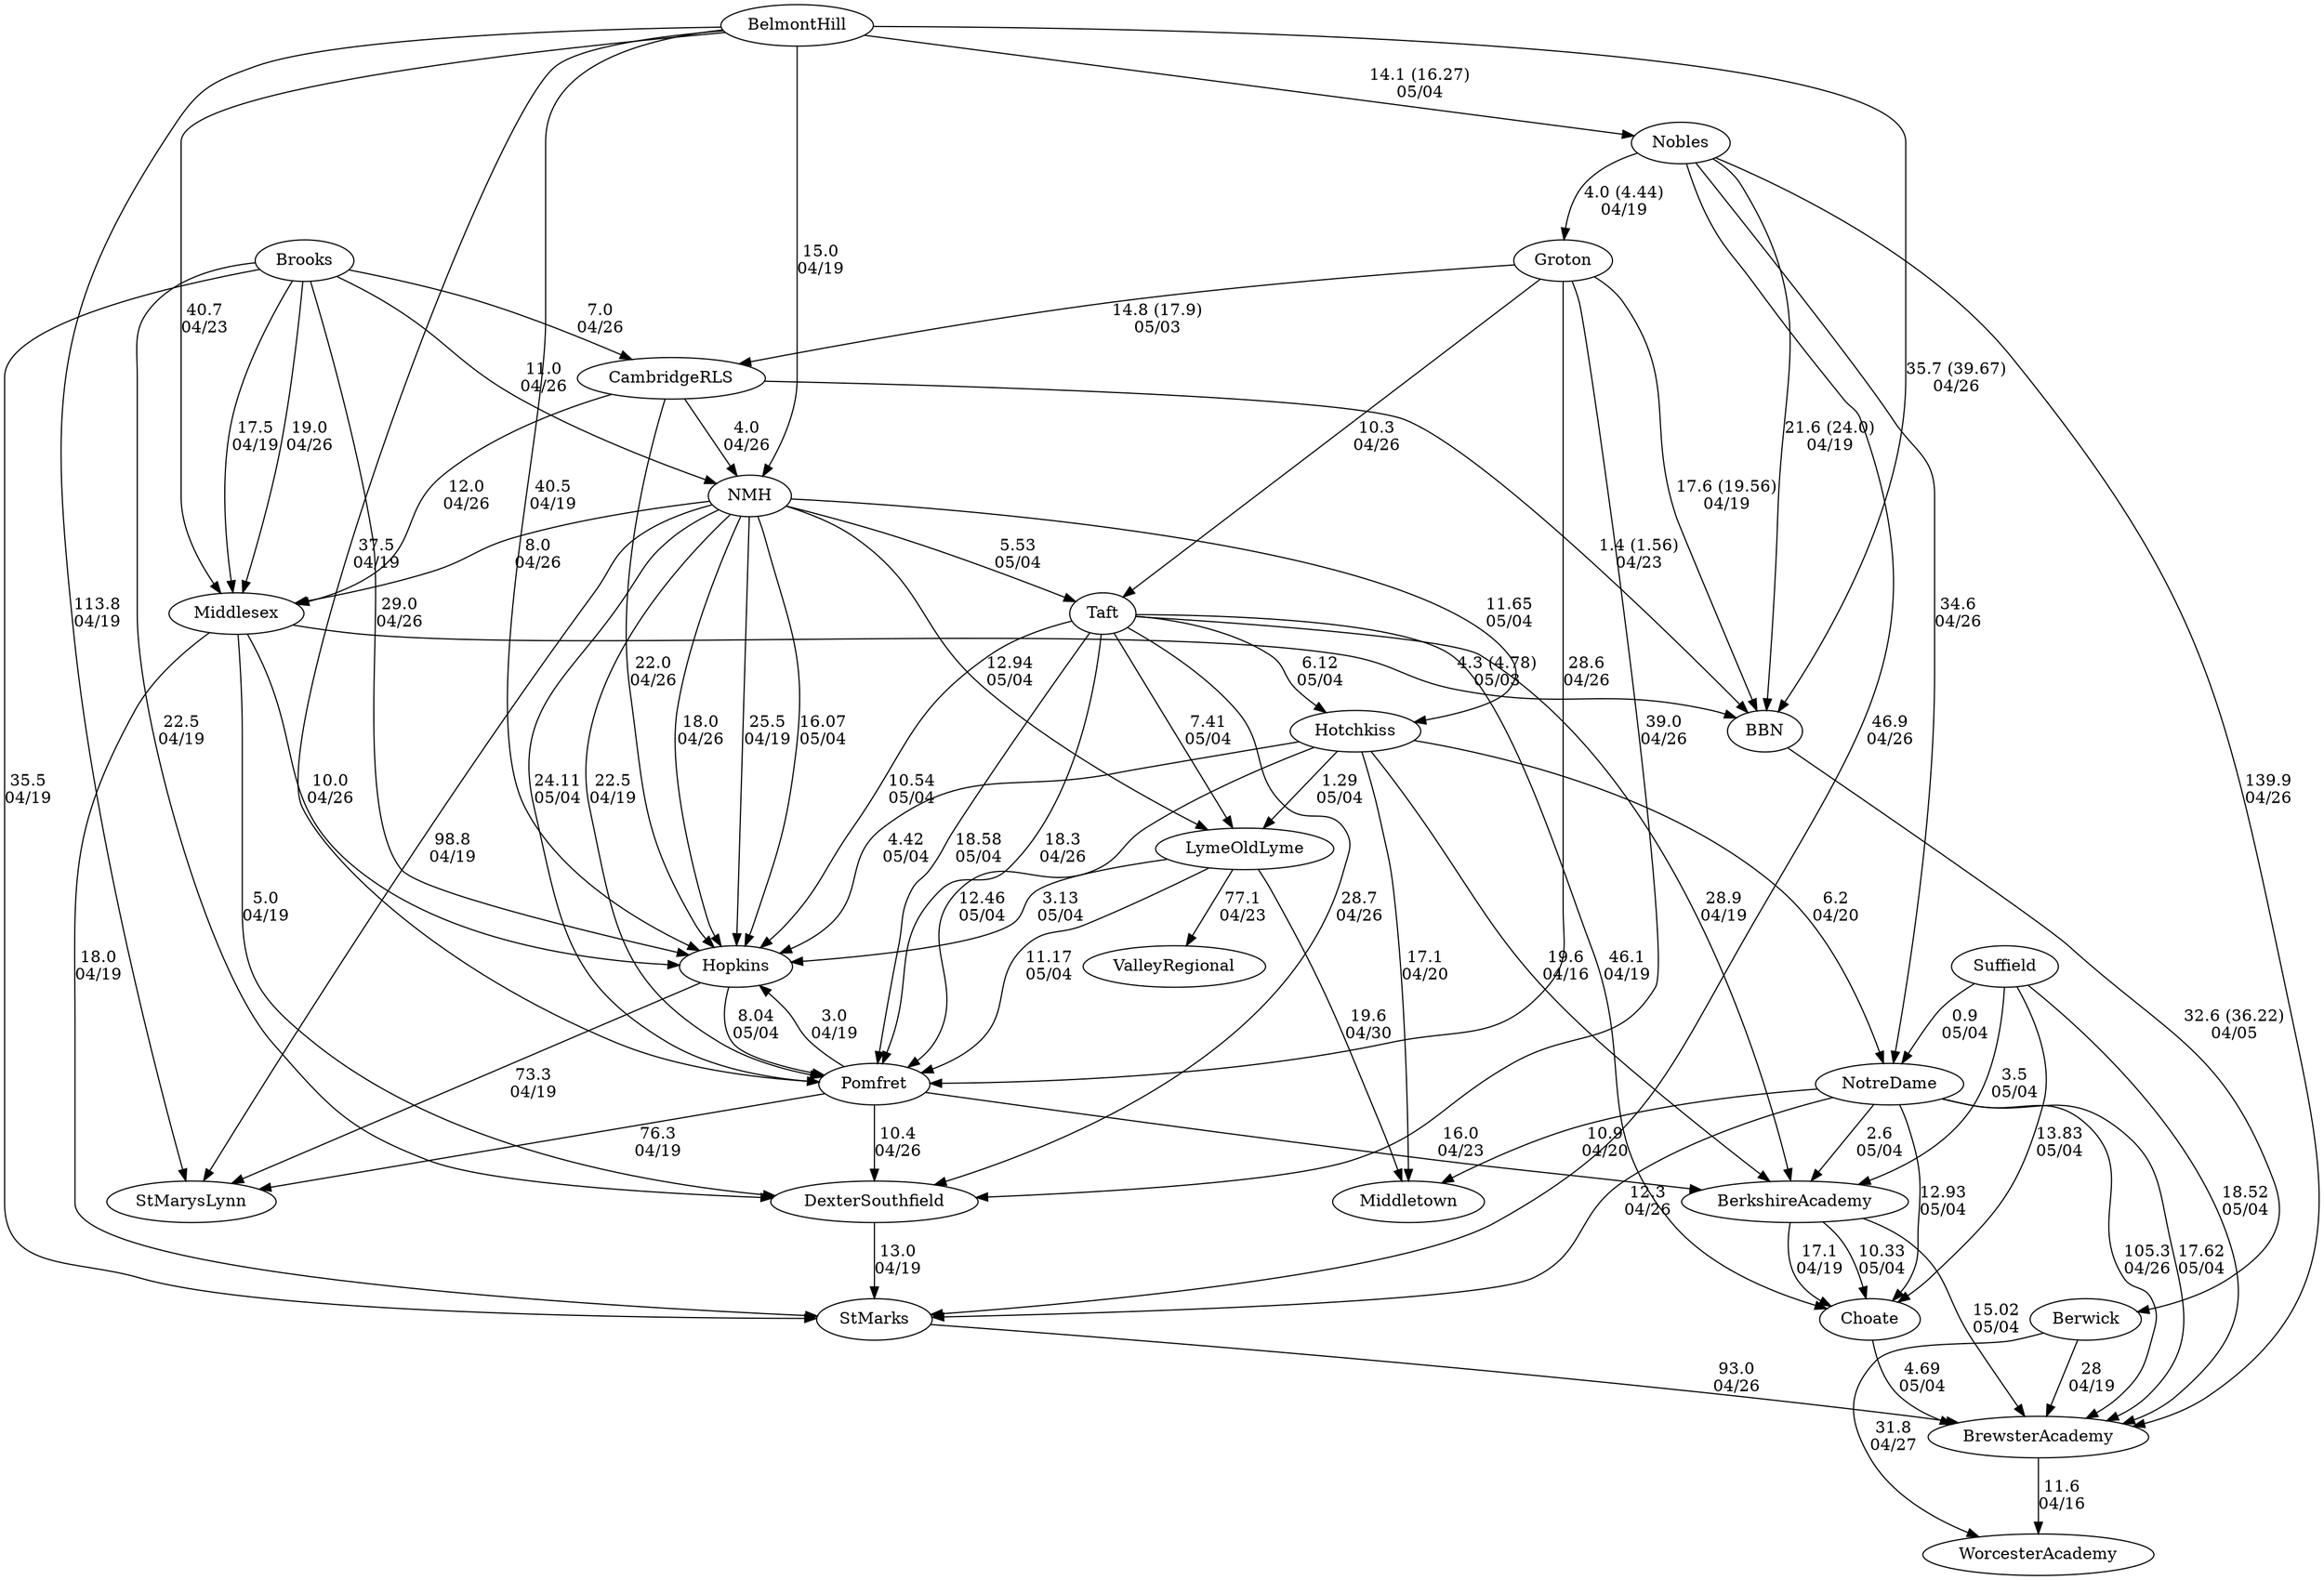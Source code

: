 digraph boys2fours {BrewsterAcademy [URL="boys2foursBrewsterAcademy.html"];Brooks [URL="boys2foursBrooks.html"];BBN [URL="boys2foursBBN.html"];StMarks [URL="boys2foursStMarks.html"];Groton [URL="boys2foursGroton.html"];CambridgeRLS [URL="boys2foursCambridgeRLS.html"];NotreDame [URL="boys2foursNotreDame.html"];Hopkins [URL="boys2foursHopkins.html"];WorcesterAcademy [URL="boys2foursWorcesterAcademy.html"];NMH [URL="boys2foursNMH.html"];DexterSouthfield [URL="boys2foursDexterSouthfield.html"];Taft [URL="boys2foursTaft.html"];Pomfret [URL="boys2foursPomfret.html"];StMarysLynn [URL="boys2foursStMarysLynn.html"];ValleyRegional [URL="boys2foursValleyRegional.html"];Nobles [URL="boys2foursNobles.html"];Middletown [URL="boys2foursMiddletown.html"];Choate [URL="boys2foursChoate.html"];Suffield [URL="boys2foursSuffield.html"];BerkshireAcademy [URL="boys2foursBerkshireAcademy.html"];Hotchkiss [URL="boys2foursHotchkiss.html"];BelmontHill [URL="boys2foursBelmontHill.html"];Middlesex [URL="boys2foursMiddlesex.html"];Berwick [URL="boys2foursBerwick.html"];LymeOldLyme [URL="boys2foursLymeOldLyme.html"];BelmontHill -> Nobles[label="14.1 (16.27)
05/04", weight="86", tooltip="NEIRA Boys Fours, Belmont Hill vs Nobles, The Bassett Cup +			
Distance: 1300m Conditions: Order of racing: 4V4-3V4-2V4-1V4-4V8-6V4-9V4-5V4. Building direct headwind for the first three races, strongest for the 2V4; the wind then lessened and shifted to a cross/cross headwind for the 1V4 and remaining races Comments: Thanks to Nobles for being patient and supportive through yesterday's weather-related postponement and for a great day of racing with our full programs today!
None", URL="https://www.row2k.com/results/resultspage.cfm?UID=96DF6AF2C5DADCD1EB91A4088A314B11&cat=1", random="random"]; 
Brooks -> Middlesex[label="17.5
04/19", weight="83", tooltip="NEIRA Boys & Girls Fours,St. Marks, Brooks, Middlesex, Dexter/Southfield			
Distance: 1500m Conditions: 10-13mph crossing headwind from SSW. Occasional gusts of 20mph in the first half hour of racing. Race order was 4-3-2-1. Comments: D/S 1V caught an over the head crab at 300m to go and had to reset. D/S 2V had steering issue and DNF.
Thank you to all crews who came out to race on Lake Q!
None", URL="https://www.row2k.com/results/resultspage.cfm?UID=2988C5F873833C8F0A00A6D6ED650D95&cat=5", random="random"]; 
Brooks -> DexterSouthfield[label="22.5
04/19", weight="78", tooltip="NEIRA Boys & Girls Fours,St. Marks, Brooks, Middlesex, Dexter/Southfield			
Distance: 1500m Conditions: 10-13mph crossing headwind from SSW. Occasional gusts of 20mph in the first half hour of racing. Race order was 4-3-2-1. Comments: D/S 1V caught an over the head crab at 300m to go and had to reset. D/S 2V had steering issue and DNF.
Thank you to all crews who came out to race on Lake Q!
None", URL="https://www.row2k.com/results/resultspage.cfm?UID=2988C5F873833C8F0A00A6D6ED650D95&cat=5", random="random"]; 
Brooks -> StMarks[label="35.5
04/19", weight="65", tooltip="NEIRA Boys & Girls Fours,St. Marks, Brooks, Middlesex, Dexter/Southfield			
Distance: 1500m Conditions: 10-13mph crossing headwind from SSW. Occasional gusts of 20mph in the first half hour of racing. Race order was 4-3-2-1. Comments: D/S 1V caught an over the head crab at 300m to go and had to reset. D/S 2V had steering issue and DNF.
Thank you to all crews who came out to race on Lake Q!
None", URL="https://www.row2k.com/results/resultspage.cfm?UID=2988C5F873833C8F0A00A6D6ED650D95&cat=5", random="random"]; 
Middlesex -> DexterSouthfield[label="5.0
04/19", weight="95", tooltip="NEIRA Boys & Girls Fours,St. Marks, Brooks, Middlesex, Dexter/Southfield			
Distance: 1500m Conditions: 10-13mph crossing headwind from SSW. Occasional gusts of 20mph in the first half hour of racing. Race order was 4-3-2-1. Comments: D/S 1V caught an over the head crab at 300m to go and had to reset. D/S 2V had steering issue and DNF.
Thank you to all crews who came out to race on Lake Q!
None", URL="https://www.row2k.com/results/resultspage.cfm?UID=2988C5F873833C8F0A00A6D6ED650D95&cat=5", random="random"]; 
Middlesex -> StMarks[label="18.0
04/19", weight="82", tooltip="NEIRA Boys & Girls Fours,St. Marks, Brooks, Middlesex, Dexter/Southfield			
Distance: 1500m Conditions: 10-13mph crossing headwind from SSW. Occasional gusts of 20mph in the first half hour of racing. Race order was 4-3-2-1. Comments: D/S 1V caught an over the head crab at 300m to go and had to reset. D/S 2V had steering issue and DNF.
Thank you to all crews who came out to race on Lake Q!
None", URL="https://www.row2k.com/results/resultspage.cfm?UID=2988C5F873833C8F0A00A6D6ED650D95&cat=5", random="random"]; 
DexterSouthfield -> StMarks[label="13.0
04/19", weight="87", tooltip="NEIRA Boys & Girls Fours,St. Marks, Brooks, Middlesex, Dexter/Southfield			
Distance: 1500m Conditions: 10-13mph crossing headwind from SSW. Occasional gusts of 20mph in the first half hour of racing. Race order was 4-3-2-1. Comments: D/S 1V caught an over the head crab at 300m to go and had to reset. D/S 2V had steering issue and DNF.
Thank you to all crews who came out to race on Lake Q!
None", URL="https://www.row2k.com/results/resultspage.cfm?UID=2988C5F873833C8F0A00A6D6ED650D95&cat=5", random="random"]; 
BBN -> Berwick[label="32.6 (36.22)
04/05", weight="68", tooltip="NEIRA Boys & Girls Fours,BB&N vs. Berwick Academy			
Distance: 1350 Conditions: Overall very good conditions and flat water. Very slight cross wind but consistent for all races. Thanks to Berwick for making the trip!
None", URL="https://www.row2k.com/results/resultspage.cfm?UID=CE456225129ACDB361E1BEAB29CB57A4&cat=5", random="random"]; 
Nobles -> Groton[label="4.0 (4.44)
04/19", weight="96", tooltip="NEIRA Boys & Girls Fours,BB&N, Nobles and Groton			
Distance: 1350 Conditions: Moderate crosswind at the start growing stronger throughout the course. Comments: 5th and 6th boats often started 1-2 lengths ahead of the line. The 7th and 8th boats raced on the JV course between Northeastern and Eliot Bridge. Boys 7th/8th boats combined into an 8. Thank to Nobles and Groton for making the trip! 
Boys 7th/8th - Nobles 2:49, BB&N 3:05
Girls 8th - BB&N 3:11, Nobles 3:17
Girls 7th - 3:24.32, BB&N 3:32.06
None", URL="https://www.row2k.com/results/resultspage.cfm?UID=74320C9FA98FF40EF58ED5364AA5D062&cat=5", random="random"]; 
Nobles -> BBN[label="21.6 (24.0)
04/19", weight="79", tooltip="NEIRA Boys & Girls Fours,BB&N, Nobles and Groton			
Distance: 1350 Conditions: Moderate crosswind at the start growing stronger throughout the course. Comments: 5th and 6th boats often started 1-2 lengths ahead of the line. The 7th and 8th boats raced on the JV course between Northeastern and Eliot Bridge. Boys 7th/8th boats combined into an 8. Thank to Nobles and Groton for making the trip! 
Boys 7th/8th - Nobles 2:49, BB&N 3:05
Girls 8th - BB&N 3:11, Nobles 3:17
Girls 7th - 3:24.32, BB&N 3:32.06
None", URL="https://www.row2k.com/results/resultspage.cfm?UID=74320C9FA98FF40EF58ED5364AA5D062&cat=5", random="random"]; 
Groton -> BBN[label="17.6 (19.56)
04/19", weight="83", tooltip="NEIRA Boys & Girls Fours,BB&N, Nobles and Groton			
Distance: 1350 Conditions: Moderate crosswind at the start growing stronger throughout the course. Comments: 5th and 6th boats often started 1-2 lengths ahead of the line. The 7th and 8th boats raced on the JV course between Northeastern and Eliot Bridge. Boys 7th/8th boats combined into an 8. Thank to Nobles and Groton for making the trip! 
Boys 7th/8th - Nobles 2:49, BB&N 3:05
Girls 8th - BB&N 3:11, Nobles 3:17
Girls 7th - 3:24.32, BB&N 3:32.06
None", URL="https://www.row2k.com/results/resultspage.cfm?UID=74320C9FA98FF40EF58ED5364AA5D062&cat=5", random="random"]; 
Nobles -> NotreDame[label="34.6
04/26", weight="66", tooltip="NEIRA Boys & Girls Fours,St. Marks, Nobles, Brewster, Notre Dame, NCDS			
Distance: 1500m Conditions: Steady 14mph headwind all afternoon, steady chop across whole course. Comments: Great racing today despite the chop and wind. Thank you to all for making the trek to Lake Q.
None", URL="https://www.row2k.com/results/resultspage.cfm?UID=4232F2C9CF0B3800357AF3DC37D5407B&cat=5", random="random"]; 
Nobles -> StMarks[label="46.9
04/26", weight="54", tooltip="NEIRA Boys & Girls Fours,St. Marks, Nobles, Brewster, Notre Dame, NCDS			
Distance: 1500m Conditions: Steady 14mph headwind all afternoon, steady chop across whole course. Comments: Great racing today despite the chop and wind. Thank you to all for making the trek to Lake Q.
None", URL="https://www.row2k.com/results/resultspage.cfm?UID=4232F2C9CF0B3800357AF3DC37D5407B&cat=5", random="random"]; 
Nobles -> BrewsterAcademy[label="139.9
04/26", weight="-39", tooltip="NEIRA Boys & Girls Fours,St. Marks, Nobles, Brewster, Notre Dame, NCDS			
Distance: 1500m Conditions: Steady 14mph headwind all afternoon, steady chop across whole course. Comments: Great racing today despite the chop and wind. Thank you to all for making the trek to Lake Q.
None", URL="https://www.row2k.com/results/resultspage.cfm?UID=4232F2C9CF0B3800357AF3DC37D5407B&cat=5", random="random"]; 
NotreDame -> StMarks[label="12.3
04/26", weight="88", tooltip="NEIRA Boys & Girls Fours,St. Marks, Nobles, Brewster, Notre Dame, NCDS			
Distance: 1500m Conditions: Steady 14mph headwind all afternoon, steady chop across whole course. Comments: Great racing today despite the chop and wind. Thank you to all for making the trek to Lake Q.
None", URL="https://www.row2k.com/results/resultspage.cfm?UID=4232F2C9CF0B3800357AF3DC37D5407B&cat=5", random="random"]; 
NotreDame -> BrewsterAcademy[label="105.3
04/26", weight="-5", tooltip="NEIRA Boys & Girls Fours,St. Marks, Nobles, Brewster, Notre Dame, NCDS			
Distance: 1500m Conditions: Steady 14mph headwind all afternoon, steady chop across whole course. Comments: Great racing today despite the chop and wind. Thank you to all for making the trek to Lake Q.
None", URL="https://www.row2k.com/results/resultspage.cfm?UID=4232F2C9CF0B3800357AF3DC37D5407B&cat=5", random="random"]; 
StMarks -> BrewsterAcademy[label="93.0
04/26", weight="7", tooltip="NEIRA Boys & Girls Fours,St. Marks, Nobles, Brewster, Notre Dame, NCDS			
Distance: 1500m Conditions: Steady 14mph headwind all afternoon, steady chop across whole course. Comments: Great racing today despite the chop and wind. Thank you to all for making the trek to Lake Q.
None", URL="https://www.row2k.com/results/resultspage.cfm?UID=4232F2C9CF0B3800357AF3DC37D5407B&cat=5", random="random"]; 
Berwick -> BrewsterAcademy[label="28
04/19", weight="72", tooltip="NEIRA Boys & Girls Fours,Dublin School, Berwick Academy, Brewster Academy			
Distance: 1400m'ish
None", URL="https://www.row2k.com/results/resultspage.cfm?UID=F633B39B972009BAAE9DBEA29158C86C&cat=5", random="random"]; 
Groton -> CambridgeRLS[label="14.8 (17.9)
05/03", weight="86", tooltip="NEIRA Boys & Girls Fours,CRLS at Groton			
Distance: 1240 m Conditions: A tail wind was significant in the first races, by the time o the first boats, n0 wind at all. Very little current; the river is very low.We finished the last race just before thunder and lightning began. Minimal rain. Comments: Racing order:
G5, B5, G4, B4, G2, B2, G3, B3, G1, B1
Good competition. Good fun.
None", URL="https://www.row2k.com/results/resultspage.cfm?UID=FF45AC48CF863069B998EA93AF28A674&cat=5", random="random"]; 
Taft -> BerkshireAcademy[label="28.9
04/19", weight="72", tooltip="NEIRA Boys & Girls Fours,Berkshire v. Choate & Taft			
Distance: 1500 M Conditions: Warm, partly cloudy. Steady tailwind ~8-12 mph throughout the afternoon; strongest in the latter 1000 M. Comments: In the G2 race, Berkshire stopped before the finish line and drifted across. Thanks to Choate and Taft for traveling to Camp Sloane for our annual early season tilt.
None", URL="https://www.row2k.com/results/resultspage.cfm?UID=9D6EF532608DCE0FFB64EAEAE8781272&cat=5", random="random"]; 
Taft -> Choate[label="46.1
04/19", weight="54", tooltip="NEIRA Boys & Girls Fours,Berkshire v. Choate & Taft			
Distance: 1500 M Conditions: Warm, partly cloudy. Steady tailwind ~8-12 mph throughout the afternoon; strongest in the latter 1000 M. Comments: In the G2 race, Berkshire stopped before the finish line and drifted across. Thanks to Choate and Taft for traveling to Camp Sloane for our annual early season tilt.
None", URL="https://www.row2k.com/results/resultspage.cfm?UID=9D6EF532608DCE0FFB64EAEAE8781272&cat=5", random="random"]; 
BerkshireAcademy -> Choate[label="17.1
04/19", weight="83", tooltip="NEIRA Boys & Girls Fours,Berkshire v. Choate & Taft			
Distance: 1500 M Conditions: Warm, partly cloudy. Steady tailwind ~8-12 mph throughout the afternoon; strongest in the latter 1000 M. Comments: In the G2 race, Berkshire stopped before the finish line and drifted across. Thanks to Choate and Taft for traveling to Camp Sloane for our annual early season tilt.
None", URL="https://www.row2k.com/results/resultspage.cfm?UID=9D6EF532608DCE0FFB64EAEAE8781272&cat=5", random="random"]; 
BelmontHill -> Middlesex[label="40.7
04/23", weight="60", tooltip="NEIRA Boys Fours,Middlesex vs. Belmont Hill			
Distance: 1,500m Conditions: Race order was B4, B3, B2, B1 and conditions were fairly consistent across all races: a moderate crossing head wind at the start that evolved into a sporadic light cross head wind at points throughout the course. A good day for racing all around.
None", URL="https://www.row2k.com/results/resultspage.cfm?UID=8DF855142719E3FD183DEB93A96BFA2A&cat=1", random="random"]; 
Brooks -> CambridgeRLS[label="7.0
04/26", weight="93", tooltip="NEIRA Boys & Girls Fours,Brooks vs. CRLS, Hopkins, Middlesex and NMH			
Distance: 1500 Conditions: Occasional rain and 10-12 mph cross headwind for first 1000 meters with choppy waters; wind and chop diminished in last 500. Conditions improved somewhat for the later races. Race order 5-1-2-3-4 Comments: Girls second boat event was a dead heat for 1st - even the finish line camera was inconclusive. Thanks to all crews for taking a risk on the weather and making the trip to Brooks for a good afternoon of racing. Thanks for the great cooperation of all crews and especially the coxswains in a 5-lane floating start.
None", URL="https://www.row2k.com/results/resultspage.cfm?UID=168B5F55B689601CCC0CC8B65FAE5BAC&cat=5", random="random"]; 
Brooks -> NMH[label="11.0
04/26", weight="89", tooltip="NEIRA Boys & Girls Fours,Brooks vs. CRLS, Hopkins, Middlesex and NMH			
Distance: 1500 Conditions: Occasional rain and 10-12 mph cross headwind for first 1000 meters with choppy waters; wind and chop diminished in last 500. Conditions improved somewhat for the later races. Race order 5-1-2-3-4 Comments: Girls second boat event was a dead heat for 1st - even the finish line camera was inconclusive. Thanks to all crews for taking a risk on the weather and making the trip to Brooks for a good afternoon of racing. Thanks for the great cooperation of all crews and especially the coxswains in a 5-lane floating start.
None", URL="https://www.row2k.com/results/resultspage.cfm?UID=168B5F55B689601CCC0CC8B65FAE5BAC&cat=5", random="random"]; 
Brooks -> Middlesex[label="19.0
04/26", weight="81", tooltip="NEIRA Boys & Girls Fours,Brooks vs. CRLS, Hopkins, Middlesex and NMH			
Distance: 1500 Conditions: Occasional rain and 10-12 mph cross headwind for first 1000 meters with choppy waters; wind and chop diminished in last 500. Conditions improved somewhat for the later races. Race order 5-1-2-3-4 Comments: Girls second boat event was a dead heat for 1st - even the finish line camera was inconclusive. Thanks to all crews for taking a risk on the weather and making the trip to Brooks for a good afternoon of racing. Thanks for the great cooperation of all crews and especially the coxswains in a 5-lane floating start.
None", URL="https://www.row2k.com/results/resultspage.cfm?UID=168B5F55B689601CCC0CC8B65FAE5BAC&cat=5", random="random"]; 
Brooks -> Hopkins[label="29.0
04/26", weight="71", tooltip="NEIRA Boys & Girls Fours,Brooks vs. CRLS, Hopkins, Middlesex and NMH			
Distance: 1500 Conditions: Occasional rain and 10-12 mph cross headwind for first 1000 meters with choppy waters; wind and chop diminished in last 500. Conditions improved somewhat for the later races. Race order 5-1-2-3-4 Comments: Girls second boat event was a dead heat for 1st - even the finish line camera was inconclusive. Thanks to all crews for taking a risk on the weather and making the trip to Brooks for a good afternoon of racing. Thanks for the great cooperation of all crews and especially the coxswains in a 5-lane floating start.
None", URL="https://www.row2k.com/results/resultspage.cfm?UID=168B5F55B689601CCC0CC8B65FAE5BAC&cat=5", random="random"]; 
CambridgeRLS -> NMH[label="4.0
04/26", weight="96", tooltip="NEIRA Boys & Girls Fours,Brooks vs. CRLS, Hopkins, Middlesex and NMH			
Distance: 1500 Conditions: Occasional rain and 10-12 mph cross headwind for first 1000 meters with choppy waters; wind and chop diminished in last 500. Conditions improved somewhat for the later races. Race order 5-1-2-3-4 Comments: Girls second boat event was a dead heat for 1st - even the finish line camera was inconclusive. Thanks to all crews for taking a risk on the weather and making the trip to Brooks for a good afternoon of racing. Thanks for the great cooperation of all crews and especially the coxswains in a 5-lane floating start.
None", URL="https://www.row2k.com/results/resultspage.cfm?UID=168B5F55B689601CCC0CC8B65FAE5BAC&cat=5", random="random"]; 
CambridgeRLS -> Middlesex[label="12.0
04/26", weight="88", tooltip="NEIRA Boys & Girls Fours,Brooks vs. CRLS, Hopkins, Middlesex and NMH			
Distance: 1500 Conditions: Occasional rain and 10-12 mph cross headwind for first 1000 meters with choppy waters; wind and chop diminished in last 500. Conditions improved somewhat for the later races. Race order 5-1-2-3-4 Comments: Girls second boat event was a dead heat for 1st - even the finish line camera was inconclusive. Thanks to all crews for taking a risk on the weather and making the trip to Brooks for a good afternoon of racing. Thanks for the great cooperation of all crews and especially the coxswains in a 5-lane floating start.
None", URL="https://www.row2k.com/results/resultspage.cfm?UID=168B5F55B689601CCC0CC8B65FAE5BAC&cat=5", random="random"]; 
CambridgeRLS -> Hopkins[label="22.0
04/26", weight="78", tooltip="NEIRA Boys & Girls Fours,Brooks vs. CRLS, Hopkins, Middlesex and NMH			
Distance: 1500 Conditions: Occasional rain and 10-12 mph cross headwind for first 1000 meters with choppy waters; wind and chop diminished in last 500. Conditions improved somewhat for the later races. Race order 5-1-2-3-4 Comments: Girls second boat event was a dead heat for 1st - even the finish line camera was inconclusive. Thanks to all crews for taking a risk on the weather and making the trip to Brooks for a good afternoon of racing. Thanks for the great cooperation of all crews and especially the coxswains in a 5-lane floating start.
None", URL="https://www.row2k.com/results/resultspage.cfm?UID=168B5F55B689601CCC0CC8B65FAE5BAC&cat=5", random="random"]; 
NMH -> Middlesex[label="8.0
04/26", weight="92", tooltip="NEIRA Boys & Girls Fours,Brooks vs. CRLS, Hopkins, Middlesex and NMH			
Distance: 1500 Conditions: Occasional rain and 10-12 mph cross headwind for first 1000 meters with choppy waters; wind and chop diminished in last 500. Conditions improved somewhat for the later races. Race order 5-1-2-3-4 Comments: Girls second boat event was a dead heat for 1st - even the finish line camera was inconclusive. Thanks to all crews for taking a risk on the weather and making the trip to Brooks for a good afternoon of racing. Thanks for the great cooperation of all crews and especially the coxswains in a 5-lane floating start.
None", URL="https://www.row2k.com/results/resultspage.cfm?UID=168B5F55B689601CCC0CC8B65FAE5BAC&cat=5", random="random"]; 
NMH -> Hopkins[label="18.0
04/26", weight="82", tooltip="NEIRA Boys & Girls Fours,Brooks vs. CRLS, Hopkins, Middlesex and NMH			
Distance: 1500 Conditions: Occasional rain and 10-12 mph cross headwind for first 1000 meters with choppy waters; wind and chop diminished in last 500. Conditions improved somewhat for the later races. Race order 5-1-2-3-4 Comments: Girls second boat event was a dead heat for 1st - even the finish line camera was inconclusive. Thanks to all crews for taking a risk on the weather and making the trip to Brooks for a good afternoon of racing. Thanks for the great cooperation of all crews and especially the coxswains in a 5-lane floating start.
None", URL="https://www.row2k.com/results/resultspage.cfm?UID=168B5F55B689601CCC0CC8B65FAE5BAC&cat=5", random="random"]; 
Middlesex -> Hopkins[label="10.0
04/26", weight="90", tooltip="NEIRA Boys & Girls Fours,Brooks vs. CRLS, Hopkins, Middlesex and NMH			
Distance: 1500 Conditions: Occasional rain and 10-12 mph cross headwind for first 1000 meters with choppy waters; wind and chop diminished in last 500. Conditions improved somewhat for the later races. Race order 5-1-2-3-4 Comments: Girls second boat event was a dead heat for 1st - even the finish line camera was inconclusive. Thanks to all crews for taking a risk on the weather and making the trip to Brooks for a good afternoon of racing. Thanks for the great cooperation of all crews and especially the coxswains in a 5-lane floating start.
None", URL="https://www.row2k.com/results/resultspage.cfm?UID=168B5F55B689601CCC0CC8B65FAE5BAC&cat=5", random="random"]; 
Hotchkiss -> NotreDame[label="6.2
04/20", weight="94", tooltip="NEIRA Boys & Girls Fours,Notre Dame Invite #1: Notre Dame vs. Hotchkiss vs. Middletown vs. Greenwich Country Day School			
Distance: 1500m Conditions: All races into an outgoing head current on the river. Light cross/ tail wind for all races. G1 and B1 had small chop starting to build. Comments: Great Racing by all today!
None", URL="https://www.row2k.com/results/resultspage.cfm?UID=0B5A12BEAF8945DD81EB9EFB206E62F1&cat=5", random="random"]; 
Hotchkiss -> Middletown[label="17.1
04/20", weight="83", tooltip="NEIRA Boys & Girls Fours,Notre Dame Invite #1: Notre Dame vs. Hotchkiss vs. Middletown vs. Greenwich Country Day School			
Distance: 1500m Conditions: All races into an outgoing head current on the river. Light cross/ tail wind for all races. G1 and B1 had small chop starting to build. Comments: Great Racing by all today!
None", URL="https://www.row2k.com/results/resultspage.cfm?UID=0B5A12BEAF8945DD81EB9EFB206E62F1&cat=5", random="random"]; 
NotreDame -> Middletown[label="10.9
04/20", weight="90", tooltip="NEIRA Boys & Girls Fours,Notre Dame Invite #1: Notre Dame vs. Hotchkiss vs. Middletown vs. Greenwich Country Day School			
Distance: 1500m Conditions: All races into an outgoing head current on the river. Light cross/ tail wind for all races. G1 and B1 had small chop starting to build. Comments: Great Racing by all today!
None", URL="https://www.row2k.com/results/resultspage.cfm?UID=0B5A12BEAF8945DD81EB9EFB206E62F1&cat=5", random="random"]; 
Groton -> Taft[label="10.3
04/26", weight="90", tooltip="NEIRA Boys Fours, Pomfret v. Dexter-Southfield, Groton, Taft			
Distance: 1500 Conditions: Tailwind (9-12mph) with occasional gusts. Good water for first 500-700 meters, increasing chop for second half of race. Overall, decent conditions. Comments: Alternated races with girls. Order of boys races: B2, B4, B3, B1, B5. 
Dexter-Southfield rowed their novice boat in the B5 race.
None", URL="https://www.row2k.com/results/resultspage.cfm?UID=3C973C60394C29BDB6CB3B01E88929E2&cat=1", random="random"]; 
Groton -> Pomfret[label="28.6
04/26", weight="72", tooltip="NEIRA Boys Fours, Pomfret v. Dexter-Southfield, Groton, Taft			
Distance: 1500 Conditions: Tailwind (9-12mph) with occasional gusts. Good water for first 500-700 meters, increasing chop for second half of race. Overall, decent conditions. Comments: Alternated races with girls. Order of boys races: B2, B4, B3, B1, B5. 
Dexter-Southfield rowed their novice boat in the B5 race.
None", URL="https://www.row2k.com/results/resultspage.cfm?UID=3C973C60394C29BDB6CB3B01E88929E2&cat=1", random="random"]; 
Groton -> DexterSouthfield[label="39.0
04/26", weight="61", tooltip="NEIRA Boys Fours, Pomfret v. Dexter-Southfield, Groton, Taft			
Distance: 1500 Conditions: Tailwind (9-12mph) with occasional gusts. Good water for first 500-700 meters, increasing chop for second half of race. Overall, decent conditions. Comments: Alternated races with girls. Order of boys races: B2, B4, B3, B1, B5. 
Dexter-Southfield rowed their novice boat in the B5 race.
None", URL="https://www.row2k.com/results/resultspage.cfm?UID=3C973C60394C29BDB6CB3B01E88929E2&cat=1", random="random"]; 
Taft -> Pomfret[label="18.3
04/26", weight="82", tooltip="NEIRA Boys Fours, Pomfret v. Dexter-Southfield, Groton, Taft			
Distance: 1500 Conditions: Tailwind (9-12mph) with occasional gusts. Good water for first 500-700 meters, increasing chop for second half of race. Overall, decent conditions. Comments: Alternated races with girls. Order of boys races: B2, B4, B3, B1, B5. 
Dexter-Southfield rowed their novice boat in the B5 race.
None", URL="https://www.row2k.com/results/resultspage.cfm?UID=3C973C60394C29BDB6CB3B01E88929E2&cat=1", random="random"]; 
Taft -> DexterSouthfield[label="28.7
04/26", weight="72", tooltip="NEIRA Boys Fours, Pomfret v. Dexter-Southfield, Groton, Taft			
Distance: 1500 Conditions: Tailwind (9-12mph) with occasional gusts. Good water for first 500-700 meters, increasing chop for second half of race. Overall, decent conditions. Comments: Alternated races with girls. Order of boys races: B2, B4, B3, B1, B5. 
Dexter-Southfield rowed their novice boat in the B5 race.
None", URL="https://www.row2k.com/results/resultspage.cfm?UID=3C973C60394C29BDB6CB3B01E88929E2&cat=1", random="random"]; 
Pomfret -> DexterSouthfield[label="10.4
04/26", weight="90", tooltip="NEIRA Boys Fours, Pomfret v. Dexter-Southfield, Groton, Taft			
Distance: 1500 Conditions: Tailwind (9-12mph) with occasional gusts. Good water for first 500-700 meters, increasing chop for second half of race. Overall, decent conditions. Comments: Alternated races with girls. Order of boys races: B2, B4, B3, B1, B5. 
Dexter-Southfield rowed their novice boat in the B5 race.
None", URL="https://www.row2k.com/results/resultspage.cfm?UID=3C973C60394C29BDB6CB3B01E88929E2&cat=1", random="random"]; 
Hotchkiss -> BerkshireAcademy[label="19.6
04/16", weight="81", tooltip="NEIRA Boys & Girls Fours,Berkshire School vs. Hotchkiss			
Distance: 1500 M Conditions: Chilly and cloudy with variable cross headwinds building over the afternoon; strongest in the middle 500. Generally flat water with some slight chop in middle 500. Comments: Order of racing: G3-B4-G2-B3-G1-B2-G4-B1. Berkshire hotseated between G3 and G4. Great to be able to welcome our neighbors to the world of fours racing.
None", URL="https://www.row2k.com/results/resultspage.cfm?UID=146036DC0D57AEEFDD13651887C3B194&cat=5", random="random"]; 
Middlesex -> BBN[label="4.3 (4.78)
05/03", weight="96", tooltip="NEIRA Boys Fours, BB&N vs. Middlesex			
Distance: 1350 Conditions: Strong headwind (~20 mph) with occasional whitecaps throughout racing, getting stronger towards the finish line. The wind seemed to lighten up a little at the start of the 1st boat race. Order of racing was 4, 3, 2, 1. Comments: The wind made it challenging for all coxswains to maintain good courses. In the last 300 meters of the 3rd boat race, both teams veered off course a bit such that they ended up in each other's lane. It did not impact margin or finish order. 
In the last 200 meters of the 1st boat race, both coxswains steered slightly towards each other, causing them to get very close to oars clashing a couple of times but never made contact with each other. Puddles overlapped for about 5 strokes. This did not alter order of finish but may have impacted the margin. Thanks to Middlesex for making the trip and toughing out the wind!
None", URL="https://www.row2k.com/results/resultspage.cfm?UID=A1B18FFDBF0CE8C0AEA37E726ACFEA18&cat=1", random="random"]; 
LymeOldLyme -> ValleyRegional[label="77.1
04/23", weight="23", tooltip="NEIRA Boys & Girls Fours,Lyme/Old Lyme v Valley regional			
Distance: 1500m Conditions: 6-8 mph headwind throughout the course. Mostly cloudy day, more than normal spectator boat traffic causing some wakes to enter the later races. Comments: Lyme/Old Lyme G3V4 raced in the girls 2V4 race. Due to conditions and to avoid having to cause all boats to realign in the B1V4 Lyme/Old Lyme was started approximately a deck down on valley. 
It was a great day of racing we’re glad that valley was able to join us on such a nice day. This was a race with another school Avon but only valley and LOLHS are NEIRA schools. If there is interest the LOL v Valley v Avon will be posted under the high school results.
None", URL="https://www.row2k.com/results/resultspage.cfm?UID=FBDCA5CCB2EE6264F2D1F77FEFB9FE93&cat=5", random="random"]; 
Berwick -> WorcesterAcademy[label="31.8
04/27", weight="69", tooltip="NEIRA Boys Fours, Worcester Academy vs. Berwick Academy, Derryfield, Bancroft			
Distance: 1500 meters Conditions: Strong cross/tailwind throughout races.
None", URL="https://www.row2k.com/results/resultspage.cfm?UID=1808367AD98242D8BD57C6BB7F9BC019&cat=1", random="random"]; 
BrewsterAcademy -> WorcesterAcademy[label="11.6
04/16", weight="89", tooltip="NEIRA Boys & Girls Fours,'Worcester Academy' and 'Brewster Academy'			
Distance: 1500m Conditions: Windy conditions. Stayed pretty much the same throughout all races. Slight crosswind coming across from the Worcester side to the Shrewsbury side of the lake. Comments: The results for the Boys Sixth Boat are for Mixed Novice 8+'s that both Worcester Academy and Brewster Academy raced.
None", URL="https://www.row2k.com/results/resultspage.cfm?UID=89B923A079203B9788590BB072E28088&cat=5", random="random"]; 
CambridgeRLS -> BBN[label="1.4 (1.56)
04/23", weight="99", tooltip="NEIRA Boys Fours, BB&N, CRLS and Thayer (Mayor's Cup)			
Distance: 1350 Conditions: Slight cross tailwind getting stronger throughout the afternoon. Order of races 4, 3, 2, 1. Thanks to Thayer for making the trip! Comments: During the last 250m of the 3rd boat race, the Charles River Cruise Ship was coming upstream causing both coxswains to divert their course slightly to starboard. The coxswains handled it quite well, and it did not impact order of finish. 
During the last 300m of the 1st boat race, CRLS veered strongly to starboard cutting across into BB&N's lane and causing BB&N to alter their course slightly and steer to avoid a collision. CRLS continued to move to starboard, ending up about 2-3 lanes over from where they started. It is unclear whether this altered order of finish. Given how close the margin was and the lane violation by CRLS, the coaches mutually decided not to award the Mayor's Cup (the winner of the 1st boat race) to either team, but to award the Cup later this season to whichever team finishes in a higher seed at the NEIRA regatta.
None", URL="https://www.row2k.com/results/resultspage.cfm?UID=70A75824096A2554B9F78A0E50641458&cat=1", random="random"]; 
BelmontHill -> BBN[label="35.7 (39.67)
04/26", weight="65", tooltip="NEIRA Boys Fours, The Ducey Cup: Belmont Hill vs. BB&N			
Distance: 1350m Conditions: consistent very strong headwind throughout all racing, heavy rain through the first four races that stopped for the 1st boat race. Comments: Very unpleasant conditions.
Strong work from all coxswains.
Congratulations to Belmont Hill for retaining the Ducey Cup
None", URL="https://www.row2k.com/results/resultspage.cfm?UID=B56AB407BA623AA1D7BCFB6B746B1FC8&cat=1", random="random"]; 
Pomfret -> BerkshireAcademy[label="16.0
04/23", weight="84", tooltip="NEIRA Boys ,Pomfret v. Berkshire, Marianapolis			
Distance: 1500M Conditions: 8MPH headwind, stronger gusts in the first 500. Occasional gusty crosswinds, light chop, but generally good water. Comments: Alternated races with girls. Order of boys races: B3, B2, B1, B4
None", URL="https://www.row2k.com/results/resultspage.cfm?UID=A209E2EC05D6A0148020795D781654C0&cat=1", random="random"]; 
LymeOldLyme -> Middletown[label="19.6
04/30", weight="81", tooltip="NEIRA Boys & Girls Fours,Lyme/Old Lyme V Middletown			
Distance: 1500 Conditions: 7-11 mph cross tail wind. Waves challenging for 300-400 meters. Comments: It was a great day of racing. Lyme/Old Lyme was excited to host Middletown at our lake. 
For the B2V4 race Middletown put a 3rd boat in the race.
None", URL="https://www.row2k.com/results/resultspage.cfm?UID=CAD018DDC045C2C851D08C5626506B6F&cat=5", random="random"]; 
BelmontHill -> NMH[label="15.0
04/19", weight="85", tooltip="NEIRA Boys , Pomfret v. Belmont Hill, Hopkins, Northfield Mount Hermon, St. Mary's			
Distance: 1500 Conditions: Consistent crossing tailwind (~7-13MPH), with occasional stronger gusts. Light chop after the first 500M. Comments: Tailwinds increased somewhat during the course of racing. Order of boys races: B4, B3, B2, B1, B6, B5. (B5 and B6 were a mix of novice and JV rowers).
None", URL="https://www.row2k.com/results/resultspage.cfm?UID=C1846FF4D524939343D2F034713639A4&cat=1", random="random"]; 
BelmontHill -> Pomfret[label="37.5
04/19", weight="63", tooltip="NEIRA Boys , Pomfret v. Belmont Hill, Hopkins, Northfield Mount Hermon, St. Mary's			
Distance: 1500 Conditions: Consistent crossing tailwind (~7-13MPH), with occasional stronger gusts. Light chop after the first 500M. Comments: Tailwinds increased somewhat during the course of racing. Order of boys races: B4, B3, B2, B1, B6, B5. (B5 and B6 were a mix of novice and JV rowers).
None", URL="https://www.row2k.com/results/resultspage.cfm?UID=C1846FF4D524939343D2F034713639A4&cat=1", random="random"]; 
BelmontHill -> Hopkins[label="40.5
04/19", weight="60", tooltip="NEIRA Boys , Pomfret v. Belmont Hill, Hopkins, Northfield Mount Hermon, St. Mary's			
Distance: 1500 Conditions: Consistent crossing tailwind (~7-13MPH), with occasional stronger gusts. Light chop after the first 500M. Comments: Tailwinds increased somewhat during the course of racing. Order of boys races: B4, B3, B2, B1, B6, B5. (B5 and B6 were a mix of novice and JV rowers).
None", URL="https://www.row2k.com/results/resultspage.cfm?UID=C1846FF4D524939343D2F034713639A4&cat=1", random="random"]; 
BelmontHill -> StMarysLynn[label="113.8
04/19", weight="-13", tooltip="NEIRA Boys , Pomfret v. Belmont Hill, Hopkins, Northfield Mount Hermon, St. Mary's			
Distance: 1500 Conditions: Consistent crossing tailwind (~7-13MPH), with occasional stronger gusts. Light chop after the first 500M. Comments: Tailwinds increased somewhat during the course of racing. Order of boys races: B4, B3, B2, B1, B6, B5. (B5 and B6 were a mix of novice and JV rowers).
None", URL="https://www.row2k.com/results/resultspage.cfm?UID=C1846FF4D524939343D2F034713639A4&cat=1", random="random"]; 
NMH -> Pomfret[label="22.5
04/19", weight="78", tooltip="NEIRA Boys , Pomfret v. Belmont Hill, Hopkins, Northfield Mount Hermon, St. Mary's			
Distance: 1500 Conditions: Consistent crossing tailwind (~7-13MPH), with occasional stronger gusts. Light chop after the first 500M. Comments: Tailwinds increased somewhat during the course of racing. Order of boys races: B4, B3, B2, B1, B6, B5. (B5 and B6 were a mix of novice and JV rowers).
None", URL="https://www.row2k.com/results/resultspage.cfm?UID=C1846FF4D524939343D2F034713639A4&cat=1", random="random"]; 
NMH -> Hopkins[label="25.5
04/19", weight="75", tooltip="NEIRA Boys , Pomfret v. Belmont Hill, Hopkins, Northfield Mount Hermon, St. Mary's			
Distance: 1500 Conditions: Consistent crossing tailwind (~7-13MPH), with occasional stronger gusts. Light chop after the first 500M. Comments: Tailwinds increased somewhat during the course of racing. Order of boys races: B4, B3, B2, B1, B6, B5. (B5 and B6 were a mix of novice and JV rowers).
None", URL="https://www.row2k.com/results/resultspage.cfm?UID=C1846FF4D524939343D2F034713639A4&cat=1", random="random"]; 
NMH -> StMarysLynn[label="98.8
04/19", weight="2", tooltip="NEIRA Boys , Pomfret v. Belmont Hill, Hopkins, Northfield Mount Hermon, St. Mary's			
Distance: 1500 Conditions: Consistent crossing tailwind (~7-13MPH), with occasional stronger gusts. Light chop after the first 500M. Comments: Tailwinds increased somewhat during the course of racing. Order of boys races: B4, B3, B2, B1, B6, B5. (B5 and B6 were a mix of novice and JV rowers).
None", URL="https://www.row2k.com/results/resultspage.cfm?UID=C1846FF4D524939343D2F034713639A4&cat=1", random="random"]; 
Pomfret -> Hopkins[label="3.0
04/19", weight="97", tooltip="NEIRA Boys , Pomfret v. Belmont Hill, Hopkins, Northfield Mount Hermon, St. Mary's			
Distance: 1500 Conditions: Consistent crossing tailwind (~7-13MPH), with occasional stronger gusts. Light chop after the first 500M. Comments: Tailwinds increased somewhat during the course of racing. Order of boys races: B4, B3, B2, B1, B6, B5. (B5 and B6 were a mix of novice and JV rowers).
None", URL="https://www.row2k.com/results/resultspage.cfm?UID=C1846FF4D524939343D2F034713639A4&cat=1", random="random"]; 
Pomfret -> StMarysLynn[label="76.3
04/19", weight="24", tooltip="NEIRA Boys , Pomfret v. Belmont Hill, Hopkins, Northfield Mount Hermon, St. Mary's			
Distance: 1500 Conditions: Consistent crossing tailwind (~7-13MPH), with occasional stronger gusts. Light chop after the first 500M. Comments: Tailwinds increased somewhat during the course of racing. Order of boys races: B4, B3, B2, B1, B6, B5. (B5 and B6 were a mix of novice and JV rowers).
None", URL="https://www.row2k.com/results/resultspage.cfm?UID=C1846FF4D524939343D2F034713639A4&cat=1", random="random"]; 
Hopkins -> StMarysLynn[label="73.3
04/19", weight="27", tooltip="NEIRA Boys , Pomfret v. Belmont Hill, Hopkins, Northfield Mount Hermon, St. Mary's			
Distance: 1500 Conditions: Consistent crossing tailwind (~7-13MPH), with occasional stronger gusts. Light chop after the first 500M. Comments: Tailwinds increased somewhat during the course of racing. Order of boys races: B4, B3, B2, B1, B6, B5. (B5 and B6 were a mix of novice and JV rowers).
None", URL="https://www.row2k.com/results/resultspage.cfm?UID=C1846FF4D524939343D2F034713639A4&cat=1", random="random"]; 
Suffield -> BerkshireAcademy[label="3.5
05/04", weight="97", tooltip="Founder's Day Regatta			
Conditions: Some cross wind in the first 500m shifting into a light tail wind in the last 1k. Teams with multiple boats in a single event only progressed the faster boat even if both finished top 3.", URL="", random="random"]; 
Suffield -> Choate[label="13.83
05/04", weight="87", tooltip="Founder's Day Regatta			
Conditions: Some cross wind in the first 500m shifting into a light tail wind in the last 1k. Teams with multiple boats in a single event only progressed the faster boat even if both finished top 3.", URL="", random="random"]; 
Suffield -> BrewsterAcademy[label="18.52
05/04", weight="82", tooltip="Founder's Day Regatta			
Conditions: Some cross wind in the first 500m shifting into a light tail wind in the last 1k. Teams with multiple boats in a single event only progressed the faster boat even if both finished top 3.", URL="", random="random"]; 
Suffield -> NotreDame[label="0.9
05/04", weight="100", tooltip="Founder's Day Regatta			
Conditions: Some cross wind in the first 500m shifting into a light tail wind in the last 1k. Teams with multiple boats in a single event only progressed the faster boat even if both finished top 3.", URL="", random="random"]; 
BerkshireAcademy -> Choate[label="10.33
05/04", weight="90", tooltip="Founder's Day Regatta			
Conditions: Some cross wind in the first 500m shifting into a light tail wind in the last 1k. Teams with multiple boats in a single event only progressed the faster boat even if both finished top 3.", URL="", random="random"]; 
BerkshireAcademy -> BrewsterAcademy[label="15.02
05/04", weight="85", tooltip="Founder's Day Regatta			
Conditions: Some cross wind in the first 500m shifting into a light tail wind in the last 1k. Teams with multiple boats in a single event only progressed the faster boat even if both finished top 3.", URL="", random="random"]; 
NotreDame -> BerkshireAcademy[label="2.6
05/04", weight="98", tooltip="Founder's Day Regatta			
Conditions: Some cross wind in the first 500m shifting into a light tail wind in the last 1k. Teams with multiple boats in a single event only progressed the faster boat even if both finished top 3.", URL="", random="random"]; 
Choate -> BrewsterAcademy[label="4.69
05/04", weight="96", tooltip="Founder's Day Regatta			
Conditions: Some cross wind in the first 500m shifting into a light tail wind in the last 1k. Teams with multiple boats in a single event only progressed the faster boat even if both finished top 3.", URL="", random="random"]; 
NotreDame -> Choate[label="12.93
05/04", weight="88", tooltip="Founder's Day Regatta			
Conditions: Some cross wind in the first 500m shifting into a light tail wind in the last 1k. Teams with multiple boats in a single event only progressed the faster boat even if both finished top 3.", URL="", random="random"]; 
NotreDame -> BrewsterAcademy[label="17.62
05/04", weight="83", tooltip="Founder's Day Regatta			
Conditions: Some cross wind in the first 500m shifting into a light tail wind in the last 1k. Teams with multiple boats in a single event only progressed the faster boat even if both finished top 3.", URL="", random="random"]; 
NMH -> Taft[label="5.53
05/04", weight="95", tooltip="Founder's Day Regatta			
Conditions: Some cross wind in the first 500m shifting into a light tail wind in the last 1k. Teams with multiple boats in a single event only progressed the faster boat even if both finished top 3.", URL="", random="random"]; 
NMH -> Hotchkiss[label="11.65
05/04", weight="89", tooltip="Founder's Day Regatta			
Conditions: Some cross wind in the first 500m shifting into a light tail wind in the last 1k. Teams with multiple boats in a single event only progressed the faster boat even if both finished top 3.", URL="", random="random"]; 
NMH -> LymeOldLyme[label="12.94
05/04", weight="88", tooltip="Founder's Day Regatta			
Conditions: Some cross wind in the first 500m shifting into a light tail wind in the last 1k. Teams with multiple boats in a single event only progressed the faster boat even if both finished top 3.", URL="", random="random"]; 
NMH -> Hopkins[label="16.07
05/04", weight="84", tooltip="Founder's Day Regatta			
Conditions: Some cross wind in the first 500m shifting into a light tail wind in the last 1k. Teams with multiple boats in a single event only progressed the faster boat even if both finished top 3.", URL="", random="random"]; 
NMH -> Pomfret[label="24.11
05/04", weight="76", tooltip="Founder's Day Regatta			
Conditions: Some cross wind in the first 500m shifting into a light tail wind in the last 1k. Teams with multiple boats in a single event only progressed the faster boat even if both finished top 3.", URL="", random="random"]; 
Taft -> Hotchkiss[label="6.12
05/04", weight="94", tooltip="Founder's Day Regatta			
Conditions: Some cross wind in the first 500m shifting into a light tail wind in the last 1k. Teams with multiple boats in a single event only progressed the faster boat even if both finished top 3.", URL="", random="random"]; 
Taft -> LymeOldLyme[label="7.41
05/04", weight="93", tooltip="Founder's Day Regatta			
Conditions: Some cross wind in the first 500m shifting into a light tail wind in the last 1k. Teams with multiple boats in a single event only progressed the faster boat even if both finished top 3.", URL="", random="random"]; 
Taft -> Hopkins[label="10.54
05/04", weight="90", tooltip="Founder's Day Regatta			
Conditions: Some cross wind in the first 500m shifting into a light tail wind in the last 1k. Teams with multiple boats in a single event only progressed the faster boat even if both finished top 3.", URL="", random="random"]; 
Taft -> Pomfret[label="18.58
05/04", weight="82", tooltip="Founder's Day Regatta			
Conditions: Some cross wind in the first 500m shifting into a light tail wind in the last 1k. Teams with multiple boats in a single event only progressed the faster boat even if both finished top 3.", URL="", random="random"]; 
Hotchkiss -> LymeOldLyme[label="1.29
05/04", weight="99", tooltip="Founder's Day Regatta			
Conditions: Some cross wind in the first 500m shifting into a light tail wind in the last 1k. Teams with multiple boats in a single event only progressed the faster boat even if both finished top 3.", URL="", random="random"]; 
Hotchkiss -> Hopkins[label="4.42
05/04", weight="96", tooltip="Founder's Day Regatta			
Conditions: Some cross wind in the first 500m shifting into a light tail wind in the last 1k. Teams with multiple boats in a single event only progressed the faster boat even if both finished top 3.", URL="", random="random"]; 
Hotchkiss -> Pomfret[label="12.46
05/04", weight="88", tooltip="Founder's Day Regatta			
Conditions: Some cross wind in the first 500m shifting into a light tail wind in the last 1k. Teams with multiple boats in a single event only progressed the faster boat even if both finished top 3.", URL="", random="random"]; 
LymeOldLyme -> Hopkins[label="3.13
05/04", weight="97", tooltip="Founder's Day Regatta			
Conditions: Some cross wind in the first 500m shifting into a light tail wind in the last 1k. Teams with multiple boats in a single event only progressed the faster boat even if both finished top 3.", URL="", random="random"]; 
LymeOldLyme -> Pomfret[label="11.17
05/04", weight="89", tooltip="Founder's Day Regatta			
Conditions: Some cross wind in the first 500m shifting into a light tail wind in the last 1k. Teams with multiple boats in a single event only progressed the faster boat even if both finished top 3.", URL="", random="random"]; 
Hopkins -> Pomfret[label="8.04
05/04", weight="92", tooltip="Founder's Day Regatta			
Conditions: Some cross wind in the first 500m shifting into a light tail wind in the last 1k. Teams with multiple boats in a single event only progressed the faster boat even if both finished top 3.", URL="", random="random"]}